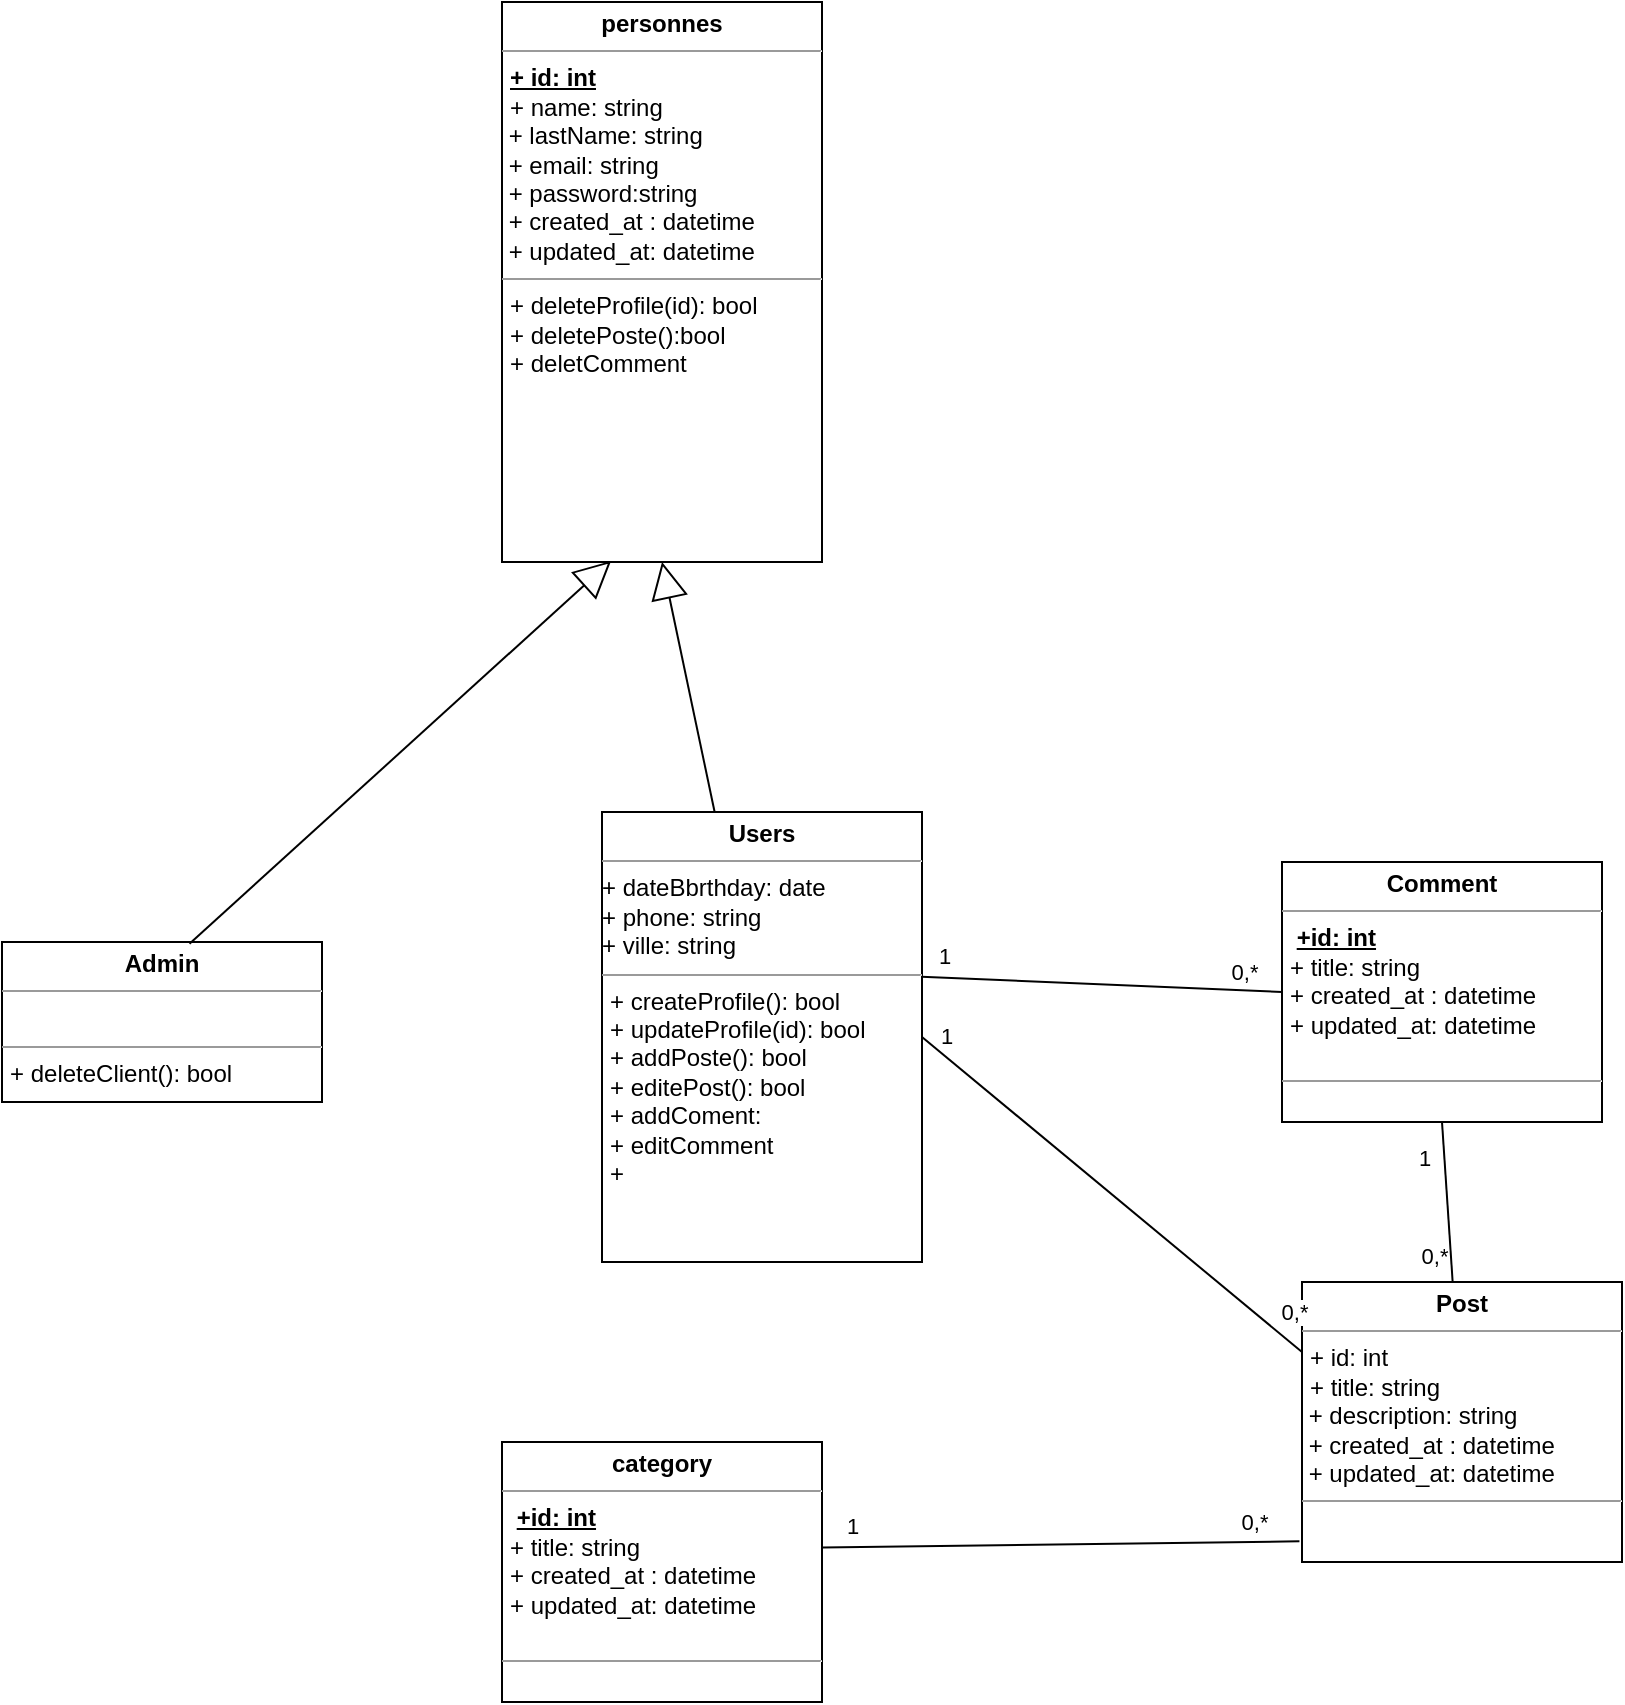<mxfile version="21.0.2" type="device"><diagram name="Page-1" id="3BSIAnSf3-IARGyF-t0X"><mxGraphModel dx="1122" dy="446" grid="1" gridSize="10" guides="1" tooltips="1" connect="1" arrows="1" fold="1" page="1" pageScale="1" pageWidth="827" pageHeight="1169" math="0" shadow="0"><root><mxCell id="0"/><mxCell id="1" parent="0"/><mxCell id="Mf-esZh-TDdM1Es9REWu-5" value="&lt;p style=&quot;margin:0px;margin-top:4px;text-align:center;&quot;&gt;&lt;b&gt;Admin&lt;/b&gt;&lt;/p&gt;&lt;hr size=&quot;1&quot;&gt;&lt;p style=&quot;margin:0px;margin-left:4px;&quot;&gt;&lt;/p&gt;&lt;br&gt;&lt;hr size=&quot;1&quot;&gt;&lt;p style=&quot;margin:0px;margin-left:4px;&quot;&gt;&lt;span style=&quot;background-color: initial;&quot;&gt;+ deleteClient(): bool&lt;/span&gt;&lt;br&gt;&lt;/p&gt;" style="verticalAlign=top;align=left;overflow=fill;fontSize=12;fontFamily=Helvetica;html=1;" parent="1" vertex="1"><mxGeometry x="100" y="650" width="160" height="80" as="geometry"/></mxCell><mxCell id="Mf-esZh-TDdM1Es9REWu-6" value="&lt;p style=&quot;margin:0px;margin-top:4px;text-align:center;&quot;&gt;&lt;b&gt;Users&lt;/b&gt;&lt;/p&gt;&lt;hr size=&quot;1&quot;&gt;&lt;p style=&quot;margin:0px;margin-left:4px;&quot;&gt;&lt;/p&gt;+ dateBbrthday: date&lt;br&gt;+ phone: string&lt;br&gt;+ ville: string&lt;br&gt;&lt;hr size=&quot;1&quot;&gt;&lt;p style=&quot;margin:0px;margin-left:4px;&quot;&gt;+ createProfile(): bool&lt;/p&gt;&lt;p style=&quot;margin:0px;margin-left:4px;&quot;&gt;+ updateProfile(id): bool&lt;/p&gt;&lt;p style=&quot;margin:0px;margin-left:4px;&quot;&gt;+ addPoste(): bool&lt;/p&gt;&lt;p style=&quot;margin:0px;margin-left:4px;&quot;&gt;+ editePost(): bool&lt;/p&gt;&lt;p style=&quot;margin:0px;margin-left:4px;&quot;&gt;+ addComent:&lt;/p&gt;&lt;p style=&quot;margin:0px;margin-left:4px;&quot;&gt;+ editComment&lt;/p&gt;&lt;p style=&quot;margin:0px;margin-left:4px;&quot;&gt;+&amp;nbsp;&lt;/p&gt;" style="verticalAlign=top;align=left;overflow=fill;fontSize=12;fontFamily=Helvetica;html=1;" parent="1" vertex="1"><mxGeometry x="400" y="585" width="160" height="225" as="geometry"/></mxCell><mxCell id="Mf-esZh-TDdM1Es9REWu-7" value="&lt;p style=&quot;margin:0px;margin-top:4px;text-align:center;&quot;&gt;&lt;b&gt;Post&lt;/b&gt;&lt;/p&gt;&lt;hr size=&quot;1&quot;&gt;&lt;p style=&quot;margin:0px;margin-left:4px;&quot;&gt;+ id: int&amp;nbsp;&lt;/p&gt;&lt;p style=&quot;margin:0px;margin-left:4px;&quot;&gt;+ title: string&lt;/p&gt;&amp;nbsp;+ description: string&lt;br&gt;&amp;nbsp;+ created_at : datetime&lt;br style=&quot;border-color: var(--border-color);&quot;&gt;&amp;nbsp;+ updated_at: datetime&lt;br&gt;&lt;hr size=&quot;1&quot;&gt;&lt;p style=&quot;margin:0px;margin-left:4px;&quot;&gt;&lt;br&gt;&lt;/p&gt;" style="verticalAlign=top;align=left;overflow=fill;fontSize=12;fontFamily=Helvetica;html=1;" parent="1" vertex="1"><mxGeometry x="750" y="820" width="160" height="140" as="geometry"/></mxCell><mxCell id="Mf-esZh-TDdM1Es9REWu-8" value="&lt;p style=&quot;margin:0px;margin-top:4px;text-align:center;&quot;&gt;&lt;b&gt;category&lt;/b&gt;&lt;/p&gt;&lt;hr size=&quot;1&quot;&gt;&lt;p style=&quot;margin:0px;margin-left:4px;&quot;&gt;&amp;nbsp;&lt;b&gt;&lt;u&gt;+id: int&lt;/u&gt;&lt;/b&gt;&lt;/p&gt;&lt;p style=&quot;margin:0px;margin-left:4px;&quot;&gt;+ title: string&lt;/p&gt;&lt;p style=&quot;margin:0px;margin-left:4px;&quot;&gt;&lt;span style=&quot;background-color: initial;&quot;&gt;+ created_at : datetime&lt;/span&gt;&lt;/p&gt;&lt;p style=&quot;margin:0px;margin-left:4px;&quot;&gt;+ updated_at: datetime&lt;br&gt;&lt;/p&gt;&amp;nbsp;&amp;nbsp;&lt;br&gt;&lt;hr size=&quot;1&quot;&gt;&lt;p style=&quot;margin:0px;margin-left:4px;&quot;&gt;&lt;br&gt;&lt;/p&gt;" style="verticalAlign=top;align=left;overflow=fill;fontSize=12;fontFamily=Helvetica;html=1;" parent="1" vertex="1"><mxGeometry x="350" y="900" width="160" height="130" as="geometry"/></mxCell><mxCell id="Mf-esZh-TDdM1Es9REWu-13" value="&lt;p style=&quot;margin:0px;margin-top:4px;text-align:center;&quot;&gt;&lt;b&gt;personnes&lt;/b&gt;&lt;/p&gt;&lt;hr size=&quot;1&quot;&gt;&lt;p style=&quot;margin:0px;margin-left:4px;&quot;&gt;&lt;u&gt;&lt;b&gt;+ id: int&lt;/b&gt;&lt;/u&gt;&lt;/p&gt;&lt;p style=&quot;margin:0px;margin-left:4px;&quot;&gt;+ name: string&lt;/p&gt;&amp;nbsp;+ lastName: string&lt;br&gt;&amp;nbsp;+ email: string&lt;br&gt;&amp;nbsp;+ password:string&amp;nbsp;&lt;br&gt;&amp;nbsp;+ created_at : datetime&lt;br&gt;&amp;nbsp;+ updated_at: datetime&lt;br&gt;&lt;hr size=&quot;1&quot;&gt;&lt;p style=&quot;margin:0px;margin-left:4px;&quot;&gt;+ deleteProfile(id): bool&lt;br&gt;&lt;/p&gt;&lt;p style=&quot;margin:0px;margin-left:4px;&quot;&gt;+ deletePoste():bool&lt;/p&gt;&lt;p style=&quot;margin:0px;margin-left:4px;&quot;&gt;+ deletComment&lt;br&gt;&lt;/p&gt;" style="verticalAlign=top;align=left;overflow=fill;fontSize=12;fontFamily=Helvetica;html=1;" parent="1" vertex="1"><mxGeometry x="350" y="180" width="160" height="280" as="geometry"/></mxCell><mxCell id="Mf-esZh-TDdM1Es9REWu-18" value="" style="endArrow=block;endSize=16;endFill=0;html=1;rounded=0;entryX=0.5;entryY=1;entryDx=0;entryDy=0;" parent="1" source="Mf-esZh-TDdM1Es9REWu-6" target="Mf-esZh-TDdM1Es9REWu-13" edge="1"><mxGeometry width="160" relative="1" as="geometry"><mxPoint x="360" y="590" as="sourcePoint"/><mxPoint x="520" y="590" as="targetPoint"/></mxGeometry></mxCell><mxCell id="Mf-esZh-TDdM1Es9REWu-19" value="" style="endArrow=block;endSize=16;endFill=0;html=1;rounded=0;entryX=0.341;entryY=0.998;entryDx=0;entryDy=0;exitX=0.586;exitY=0.011;exitDx=0;exitDy=0;exitPerimeter=0;entryPerimeter=0;" parent="1" source="Mf-esZh-TDdM1Es9REWu-5" target="Mf-esZh-TDdM1Es9REWu-13" edge="1"><mxGeometry width="160" relative="1" as="geometry"><mxPoint x="389" y="525" as="sourcePoint"/><mxPoint x="290" y="360" as="targetPoint"/></mxGeometry></mxCell><mxCell id="RbwRPnONWxTmpKg00C96-1" value="&lt;p style=&quot;margin:0px;margin-top:4px;text-align:center;&quot;&gt;&lt;b&gt;Comment&lt;/b&gt;&lt;/p&gt;&lt;hr size=&quot;1&quot;&gt;&lt;p style=&quot;margin:0px;margin-left:4px;&quot;&gt;&amp;nbsp;&lt;b&gt;&lt;u&gt;+id: int&lt;/u&gt;&lt;/b&gt;&lt;/p&gt;&lt;p style=&quot;margin:0px;margin-left:4px;&quot;&gt;+ title: string&lt;/p&gt;&lt;p style=&quot;margin:0px;margin-left:4px;&quot;&gt;&lt;span style=&quot;background-color: initial;&quot;&gt;+ created_at : datetime&lt;/span&gt;&lt;/p&gt;&lt;p style=&quot;margin:0px;margin-left:4px;&quot;&gt;+ updated_at: datetime&lt;br&gt;&lt;/p&gt;&amp;nbsp;&amp;nbsp;&lt;br&gt;&lt;hr size=&quot;1&quot;&gt;&lt;p style=&quot;margin:0px;margin-left:4px;&quot;&gt;&lt;br&gt;&lt;/p&gt;" style="verticalAlign=top;align=left;overflow=fill;fontSize=12;fontFamily=Helvetica;html=1;" vertex="1" parent="1"><mxGeometry x="740" y="610" width="160" height="130" as="geometry"/></mxCell><mxCell id="RbwRPnONWxTmpKg00C96-11" value="" style="endArrow=none;html=1;rounded=0;exitX=1;exitY=0.5;exitDx=0;exitDy=0;entryX=0;entryY=0.25;entryDx=0;entryDy=0;" edge="1" parent="1" source="Mf-esZh-TDdM1Es9REWu-6" target="Mf-esZh-TDdM1Es9REWu-7"><mxGeometry width="50" height="50" relative="1" as="geometry"><mxPoint x="640" y="770" as="sourcePoint"/><mxPoint x="710" y="720" as="targetPoint"/></mxGeometry></mxCell><mxCell id="RbwRPnONWxTmpKg00C96-12" value="1" style="edgeLabel;html=1;align=center;verticalAlign=middle;resizable=0;points=[];" vertex="1" connectable="0" parent="RbwRPnONWxTmpKg00C96-11"><mxGeometry x="-0.875" relative="1" as="geometry"><mxPoint y="-11" as="offset"/></mxGeometry></mxCell><mxCell id="RbwRPnONWxTmpKg00C96-13" value="0,*" style="edgeLabel;html=1;align=center;verticalAlign=middle;resizable=0;points=[];" vertex="1" connectable="0" parent="RbwRPnONWxTmpKg00C96-11"><mxGeometry x="0.856" y="3" relative="1" as="geometry"><mxPoint x="8" y="-7" as="offset"/></mxGeometry></mxCell><mxCell id="RbwRPnONWxTmpKg00C96-14" value="" style="endArrow=none;html=1;rounded=0;exitX=1.001;exitY=0.406;exitDx=0;exitDy=0;entryX=-0.008;entryY=0.926;entryDx=0;entryDy=0;exitPerimeter=0;entryPerimeter=0;" edge="1" parent="1" source="Mf-esZh-TDdM1Es9REWu-8" target="Mf-esZh-TDdM1Es9REWu-7"><mxGeometry width="50" height="50" relative="1" as="geometry"><mxPoint x="550" y="888" as="sourcePoint"/><mxPoint x="837" y="820" as="targetPoint"/></mxGeometry></mxCell><mxCell id="RbwRPnONWxTmpKg00C96-15" value="1" style="edgeLabel;html=1;align=center;verticalAlign=middle;resizable=0;points=[];" vertex="1" connectable="0" parent="RbwRPnONWxTmpKg00C96-14"><mxGeometry x="-0.875" relative="1" as="geometry"><mxPoint y="-11" as="offset"/></mxGeometry></mxCell><mxCell id="RbwRPnONWxTmpKg00C96-16" value="0,*" style="edgeLabel;html=1;align=center;verticalAlign=middle;resizable=0;points=[];" vertex="1" connectable="0" parent="RbwRPnONWxTmpKg00C96-14"><mxGeometry x="0.856" y="3" relative="1" as="geometry"><mxPoint x="-6" y="-7" as="offset"/></mxGeometry></mxCell><mxCell id="RbwRPnONWxTmpKg00C96-17" value="" style="endArrow=none;html=1;rounded=0;exitX=0.998;exitY=0.366;exitDx=0;exitDy=0;entryX=0;entryY=0.5;entryDx=0;entryDy=0;exitPerimeter=0;" edge="1" parent="1" source="Mf-esZh-TDdM1Es9REWu-6" target="RbwRPnONWxTmpKg00C96-1"><mxGeometry width="50" height="50" relative="1" as="geometry"><mxPoint x="650" y="660" as="sourcePoint"/><mxPoint x="770" y="722" as="targetPoint"/></mxGeometry></mxCell><mxCell id="RbwRPnONWxTmpKg00C96-18" value="1" style="edgeLabel;html=1;align=center;verticalAlign=middle;resizable=0;points=[];" vertex="1" connectable="0" parent="RbwRPnONWxTmpKg00C96-17"><mxGeometry x="-0.875" relative="1" as="geometry"><mxPoint y="-11" as="offset"/></mxGeometry></mxCell><mxCell id="RbwRPnONWxTmpKg00C96-19" value="0,*" style="edgeLabel;html=1;align=center;verticalAlign=middle;resizable=0;points=[];" vertex="1" connectable="0" parent="RbwRPnONWxTmpKg00C96-17"><mxGeometry x="0.856" y="3" relative="1" as="geometry"><mxPoint x="-6" y="-7" as="offset"/></mxGeometry></mxCell><mxCell id="RbwRPnONWxTmpKg00C96-20" value="" style="endArrow=none;html=1;rounded=0;exitX=0.5;exitY=1;exitDx=0;exitDy=0;" edge="1" parent="1" source="RbwRPnONWxTmpKg00C96-1" target="Mf-esZh-TDdM1Es9REWu-7"><mxGeometry width="50" height="50" relative="1" as="geometry"><mxPoint x="1000" y="820" as="sourcePoint"/><mxPoint x="1270" y="1067" as="targetPoint"/></mxGeometry></mxCell><mxCell id="RbwRPnONWxTmpKg00C96-21" value="1" style="edgeLabel;html=1;align=center;verticalAlign=middle;resizable=0;points=[];" vertex="1" connectable="0" parent="RbwRPnONWxTmpKg00C96-20"><mxGeometry x="-0.875" relative="1" as="geometry"><mxPoint x="-10" y="13" as="offset"/></mxGeometry></mxCell><mxCell id="RbwRPnONWxTmpKg00C96-22" value="0,*" style="edgeLabel;html=1;align=center;verticalAlign=middle;resizable=0;points=[];" vertex="1" connectable="0" parent="RbwRPnONWxTmpKg00C96-20"><mxGeometry x="0.856" y="3" relative="1" as="geometry"><mxPoint x="-12" y="-7" as="offset"/></mxGeometry></mxCell></root></mxGraphModel></diagram></mxfile>